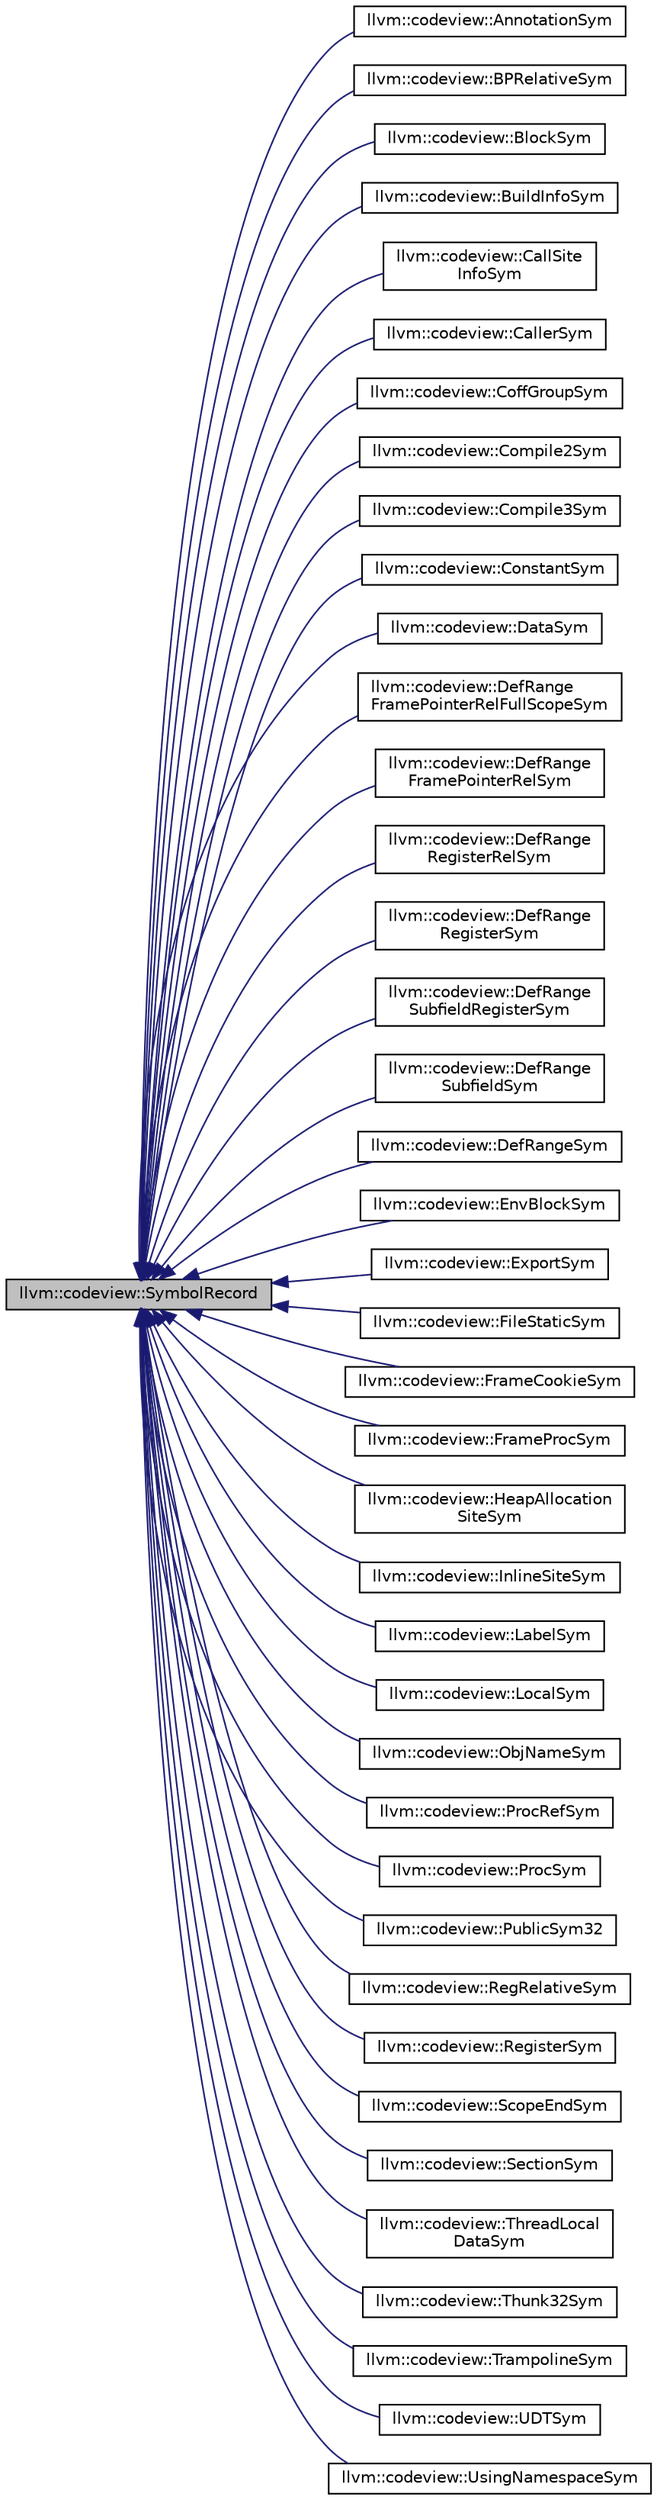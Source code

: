 digraph "llvm::codeview::SymbolRecord"
{
 // LATEX_PDF_SIZE
  bgcolor="transparent";
  edge [fontname="Helvetica",fontsize="10",labelfontname="Helvetica",labelfontsize="10"];
  node [fontname="Helvetica",fontsize="10",shape="box"];
  rankdir="LR";
  Node1 [label="llvm::codeview::SymbolRecord",height=0.2,width=0.4,color="black", fillcolor="grey75", style="filled", fontcolor="black",tooltip=" "];
  Node1 -> Node2 [dir="back",color="midnightblue",fontsize="10",style="solid",fontname="Helvetica"];
  Node2 [label="llvm::codeview::AnnotationSym",height=0.2,width=0.4,color="black",URL="$classllvm_1_1codeview_1_1AnnotationSym.html",tooltip=" "];
  Node1 -> Node3 [dir="back",color="midnightblue",fontsize="10",style="solid",fontname="Helvetica"];
  Node3 [label="llvm::codeview::BPRelativeSym",height=0.2,width=0.4,color="black",URL="$classllvm_1_1codeview_1_1BPRelativeSym.html",tooltip=" "];
  Node1 -> Node4 [dir="back",color="midnightblue",fontsize="10",style="solid",fontname="Helvetica"];
  Node4 [label="llvm::codeview::BlockSym",height=0.2,width=0.4,color="black",URL="$classllvm_1_1codeview_1_1BlockSym.html",tooltip=" "];
  Node1 -> Node5 [dir="back",color="midnightblue",fontsize="10",style="solid",fontname="Helvetica"];
  Node5 [label="llvm::codeview::BuildInfoSym",height=0.2,width=0.4,color="black",URL="$classllvm_1_1codeview_1_1BuildInfoSym.html",tooltip=" "];
  Node1 -> Node6 [dir="back",color="midnightblue",fontsize="10",style="solid",fontname="Helvetica"];
  Node6 [label="llvm::codeview::CallSite\lInfoSym",height=0.2,width=0.4,color="black",URL="$classllvm_1_1codeview_1_1CallSiteInfoSym.html",tooltip=" "];
  Node1 -> Node7 [dir="back",color="midnightblue",fontsize="10",style="solid",fontname="Helvetica"];
  Node7 [label="llvm::codeview::CallerSym",height=0.2,width=0.4,color="black",URL="$classllvm_1_1codeview_1_1CallerSym.html",tooltip=" "];
  Node1 -> Node8 [dir="back",color="midnightblue",fontsize="10",style="solid",fontname="Helvetica"];
  Node8 [label="llvm::codeview::CoffGroupSym",height=0.2,width=0.4,color="black",URL="$classllvm_1_1codeview_1_1CoffGroupSym.html",tooltip=" "];
  Node1 -> Node9 [dir="back",color="midnightblue",fontsize="10",style="solid",fontname="Helvetica"];
  Node9 [label="llvm::codeview::Compile2Sym",height=0.2,width=0.4,color="black",URL="$classllvm_1_1codeview_1_1Compile2Sym.html",tooltip=" "];
  Node1 -> Node10 [dir="back",color="midnightblue",fontsize="10",style="solid",fontname="Helvetica"];
  Node10 [label="llvm::codeview::Compile3Sym",height=0.2,width=0.4,color="black",URL="$classllvm_1_1codeview_1_1Compile3Sym.html",tooltip=" "];
  Node1 -> Node11 [dir="back",color="midnightblue",fontsize="10",style="solid",fontname="Helvetica"];
  Node11 [label="llvm::codeview::ConstantSym",height=0.2,width=0.4,color="black",URL="$classllvm_1_1codeview_1_1ConstantSym.html",tooltip=" "];
  Node1 -> Node12 [dir="back",color="midnightblue",fontsize="10",style="solid",fontname="Helvetica"];
  Node12 [label="llvm::codeview::DataSym",height=0.2,width=0.4,color="black",URL="$classllvm_1_1codeview_1_1DataSym.html",tooltip=" "];
  Node1 -> Node13 [dir="back",color="midnightblue",fontsize="10",style="solid",fontname="Helvetica"];
  Node13 [label="llvm::codeview::DefRange\lFramePointerRelFullScopeSym",height=0.2,width=0.4,color="black",URL="$classllvm_1_1codeview_1_1DefRangeFramePointerRelFullScopeSym.html",tooltip=" "];
  Node1 -> Node14 [dir="back",color="midnightblue",fontsize="10",style="solid",fontname="Helvetica"];
  Node14 [label="llvm::codeview::DefRange\lFramePointerRelSym",height=0.2,width=0.4,color="black",URL="$classllvm_1_1codeview_1_1DefRangeFramePointerRelSym.html",tooltip=" "];
  Node1 -> Node15 [dir="back",color="midnightblue",fontsize="10",style="solid",fontname="Helvetica"];
  Node15 [label="llvm::codeview::DefRange\lRegisterRelSym",height=0.2,width=0.4,color="black",URL="$classllvm_1_1codeview_1_1DefRangeRegisterRelSym.html",tooltip=" "];
  Node1 -> Node16 [dir="back",color="midnightblue",fontsize="10",style="solid",fontname="Helvetica"];
  Node16 [label="llvm::codeview::DefRange\lRegisterSym",height=0.2,width=0.4,color="black",URL="$classllvm_1_1codeview_1_1DefRangeRegisterSym.html",tooltip=" "];
  Node1 -> Node17 [dir="back",color="midnightblue",fontsize="10",style="solid",fontname="Helvetica"];
  Node17 [label="llvm::codeview::DefRange\lSubfieldRegisterSym",height=0.2,width=0.4,color="black",URL="$classllvm_1_1codeview_1_1DefRangeSubfieldRegisterSym.html",tooltip=" "];
  Node1 -> Node18 [dir="back",color="midnightblue",fontsize="10",style="solid",fontname="Helvetica"];
  Node18 [label="llvm::codeview::DefRange\lSubfieldSym",height=0.2,width=0.4,color="black",URL="$classllvm_1_1codeview_1_1DefRangeSubfieldSym.html",tooltip=" "];
  Node1 -> Node19 [dir="back",color="midnightblue",fontsize="10",style="solid",fontname="Helvetica"];
  Node19 [label="llvm::codeview::DefRangeSym",height=0.2,width=0.4,color="black",URL="$classllvm_1_1codeview_1_1DefRangeSym.html",tooltip=" "];
  Node1 -> Node20 [dir="back",color="midnightblue",fontsize="10",style="solid",fontname="Helvetica"];
  Node20 [label="llvm::codeview::EnvBlockSym",height=0.2,width=0.4,color="black",URL="$classllvm_1_1codeview_1_1EnvBlockSym.html",tooltip=" "];
  Node1 -> Node21 [dir="back",color="midnightblue",fontsize="10",style="solid",fontname="Helvetica"];
  Node21 [label="llvm::codeview::ExportSym",height=0.2,width=0.4,color="black",URL="$classllvm_1_1codeview_1_1ExportSym.html",tooltip=" "];
  Node1 -> Node22 [dir="back",color="midnightblue",fontsize="10",style="solid",fontname="Helvetica"];
  Node22 [label="llvm::codeview::FileStaticSym",height=0.2,width=0.4,color="black",URL="$classllvm_1_1codeview_1_1FileStaticSym.html",tooltip=" "];
  Node1 -> Node23 [dir="back",color="midnightblue",fontsize="10",style="solid",fontname="Helvetica"];
  Node23 [label="llvm::codeview::FrameCookieSym",height=0.2,width=0.4,color="black",URL="$classllvm_1_1codeview_1_1FrameCookieSym.html",tooltip=" "];
  Node1 -> Node24 [dir="back",color="midnightblue",fontsize="10",style="solid",fontname="Helvetica"];
  Node24 [label="llvm::codeview::FrameProcSym",height=0.2,width=0.4,color="black",URL="$classllvm_1_1codeview_1_1FrameProcSym.html",tooltip=" "];
  Node1 -> Node25 [dir="back",color="midnightblue",fontsize="10",style="solid",fontname="Helvetica"];
  Node25 [label="llvm::codeview::HeapAllocation\lSiteSym",height=0.2,width=0.4,color="black",URL="$classllvm_1_1codeview_1_1HeapAllocationSiteSym.html",tooltip=" "];
  Node1 -> Node26 [dir="back",color="midnightblue",fontsize="10",style="solid",fontname="Helvetica"];
  Node26 [label="llvm::codeview::InlineSiteSym",height=0.2,width=0.4,color="black",URL="$classllvm_1_1codeview_1_1InlineSiteSym.html",tooltip=" "];
  Node1 -> Node27 [dir="back",color="midnightblue",fontsize="10",style="solid",fontname="Helvetica"];
  Node27 [label="llvm::codeview::LabelSym",height=0.2,width=0.4,color="black",URL="$classllvm_1_1codeview_1_1LabelSym.html",tooltip=" "];
  Node1 -> Node28 [dir="back",color="midnightblue",fontsize="10",style="solid",fontname="Helvetica"];
  Node28 [label="llvm::codeview::LocalSym",height=0.2,width=0.4,color="black",URL="$classllvm_1_1codeview_1_1LocalSym.html",tooltip=" "];
  Node1 -> Node29 [dir="back",color="midnightblue",fontsize="10",style="solid",fontname="Helvetica"];
  Node29 [label="llvm::codeview::ObjNameSym",height=0.2,width=0.4,color="black",URL="$classllvm_1_1codeview_1_1ObjNameSym.html",tooltip=" "];
  Node1 -> Node30 [dir="back",color="midnightblue",fontsize="10",style="solid",fontname="Helvetica"];
  Node30 [label="llvm::codeview::ProcRefSym",height=0.2,width=0.4,color="black",URL="$classllvm_1_1codeview_1_1ProcRefSym.html",tooltip=" "];
  Node1 -> Node31 [dir="back",color="midnightblue",fontsize="10",style="solid",fontname="Helvetica"];
  Node31 [label="llvm::codeview::ProcSym",height=0.2,width=0.4,color="black",URL="$classllvm_1_1codeview_1_1ProcSym.html",tooltip=" "];
  Node1 -> Node32 [dir="back",color="midnightblue",fontsize="10",style="solid",fontname="Helvetica"];
  Node32 [label="llvm::codeview::PublicSym32",height=0.2,width=0.4,color="black",URL="$classllvm_1_1codeview_1_1PublicSym32.html",tooltip=" "];
  Node1 -> Node33 [dir="back",color="midnightblue",fontsize="10",style="solid",fontname="Helvetica"];
  Node33 [label="llvm::codeview::RegRelativeSym",height=0.2,width=0.4,color="black",URL="$classllvm_1_1codeview_1_1RegRelativeSym.html",tooltip=" "];
  Node1 -> Node34 [dir="back",color="midnightblue",fontsize="10",style="solid",fontname="Helvetica"];
  Node34 [label="llvm::codeview::RegisterSym",height=0.2,width=0.4,color="black",URL="$classllvm_1_1codeview_1_1RegisterSym.html",tooltip=" "];
  Node1 -> Node35 [dir="back",color="midnightblue",fontsize="10",style="solid",fontname="Helvetica"];
  Node35 [label="llvm::codeview::ScopeEndSym",height=0.2,width=0.4,color="black",URL="$classllvm_1_1codeview_1_1ScopeEndSym.html",tooltip=" "];
  Node1 -> Node36 [dir="back",color="midnightblue",fontsize="10",style="solid",fontname="Helvetica"];
  Node36 [label="llvm::codeview::SectionSym",height=0.2,width=0.4,color="black",URL="$classllvm_1_1codeview_1_1SectionSym.html",tooltip=" "];
  Node1 -> Node37 [dir="back",color="midnightblue",fontsize="10",style="solid",fontname="Helvetica"];
  Node37 [label="llvm::codeview::ThreadLocal\lDataSym",height=0.2,width=0.4,color="black",URL="$classllvm_1_1codeview_1_1ThreadLocalDataSym.html",tooltip=" "];
  Node1 -> Node38 [dir="back",color="midnightblue",fontsize="10",style="solid",fontname="Helvetica"];
  Node38 [label="llvm::codeview::Thunk32Sym",height=0.2,width=0.4,color="black",URL="$classllvm_1_1codeview_1_1Thunk32Sym.html",tooltip=" "];
  Node1 -> Node39 [dir="back",color="midnightblue",fontsize="10",style="solid",fontname="Helvetica"];
  Node39 [label="llvm::codeview::TrampolineSym",height=0.2,width=0.4,color="black",URL="$classllvm_1_1codeview_1_1TrampolineSym.html",tooltip=" "];
  Node1 -> Node40 [dir="back",color="midnightblue",fontsize="10",style="solid",fontname="Helvetica"];
  Node40 [label="llvm::codeview::UDTSym",height=0.2,width=0.4,color="black",URL="$classllvm_1_1codeview_1_1UDTSym.html",tooltip=" "];
  Node1 -> Node41 [dir="back",color="midnightblue",fontsize="10",style="solid",fontname="Helvetica"];
  Node41 [label="llvm::codeview::UsingNamespaceSym",height=0.2,width=0.4,color="black",URL="$classllvm_1_1codeview_1_1UsingNamespaceSym.html",tooltip=" "];
}
